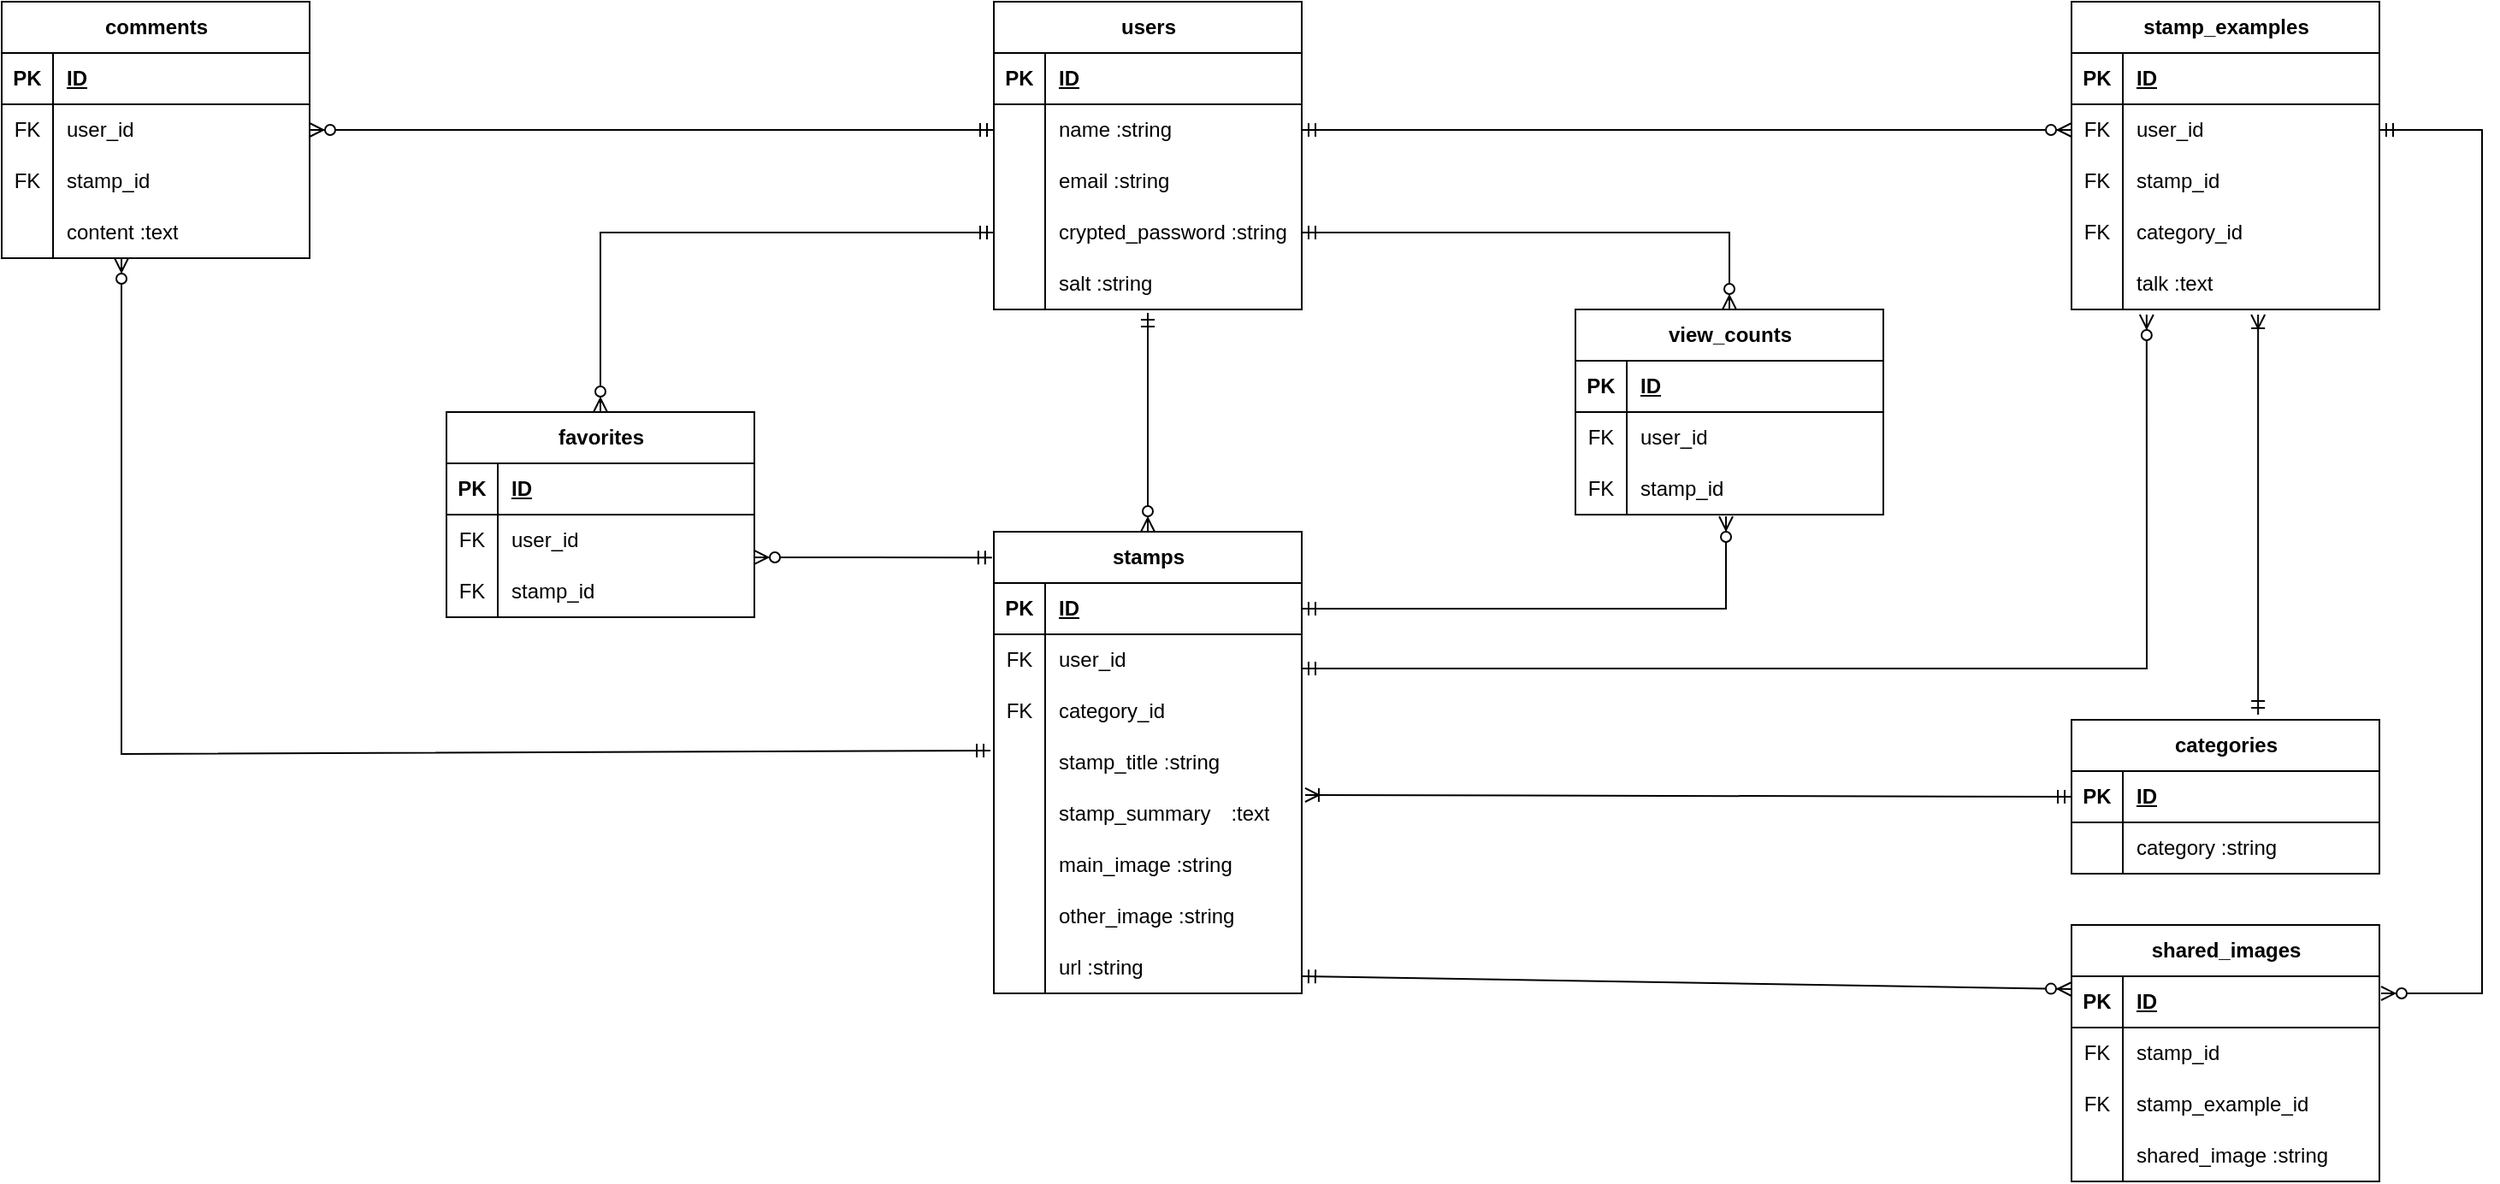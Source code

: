 <mxfile>
    <diagram name="ページ1" id="qMQs6LnfJDLGMekDHOtH">
        <mxGraphModel dx="866" dy="740" grid="1" gridSize="10" guides="1" tooltips="1" connect="1" arrows="1" fold="1" page="1" pageScale="1" pageWidth="827" pageHeight="1169" background="none" math="0" shadow="0">
            <root>
                <mxCell id="0"/>
                <mxCell id="1" parent="0"/>
                <mxCell id="DYSE0-LtlZ-9o9hqrXtO-1" value="users" style="shape=table;startSize=30;container=1;collapsible=1;childLayout=tableLayout;fixedRows=1;rowLines=0;fontStyle=1;align=center;resizeLast=1;html=1;" parent="1" vertex="1">
                    <mxGeometry x="600" y="240" width="180" height="180" as="geometry">
                        <mxRectangle x="320" y="240" width="70" height="30" as="alternateBounds"/>
                    </mxGeometry>
                </mxCell>
                <mxCell id="DYSE0-LtlZ-9o9hqrXtO-2" value="" style="shape=tableRow;horizontal=0;startSize=0;swimlaneHead=0;swimlaneBody=0;fillColor=none;collapsible=0;dropTarget=0;points=[[0,0.5],[1,0.5]];portConstraint=eastwest;top=0;left=0;right=0;bottom=1;" parent="DYSE0-LtlZ-9o9hqrXtO-1" vertex="1">
                    <mxGeometry y="30" width="180" height="30" as="geometry"/>
                </mxCell>
                <mxCell id="DYSE0-LtlZ-9o9hqrXtO-3" value="PK" style="shape=partialRectangle;connectable=0;fillColor=none;top=0;left=0;bottom=0;right=0;fontStyle=1;overflow=hidden;whiteSpace=wrap;html=1;" parent="DYSE0-LtlZ-9o9hqrXtO-2" vertex="1">
                    <mxGeometry width="30" height="30" as="geometry">
                        <mxRectangle width="30" height="30" as="alternateBounds"/>
                    </mxGeometry>
                </mxCell>
                <mxCell id="DYSE0-LtlZ-9o9hqrXtO-4" value="ID" style="shape=partialRectangle;connectable=0;fillColor=none;top=0;left=0;bottom=0;right=0;align=left;spacingLeft=6;fontStyle=5;overflow=hidden;whiteSpace=wrap;html=1;" parent="DYSE0-LtlZ-9o9hqrXtO-2" vertex="1">
                    <mxGeometry x="30" width="150" height="30" as="geometry">
                        <mxRectangle width="150" height="30" as="alternateBounds"/>
                    </mxGeometry>
                </mxCell>
                <mxCell id="DYSE0-LtlZ-9o9hqrXtO-5" value="" style="shape=tableRow;horizontal=0;startSize=0;swimlaneHead=0;swimlaneBody=0;fillColor=none;collapsible=0;dropTarget=0;points=[[0,0.5],[1,0.5]];portConstraint=eastwest;top=0;left=0;right=0;bottom=0;" parent="DYSE0-LtlZ-9o9hqrXtO-1" vertex="1">
                    <mxGeometry y="60" width="180" height="30" as="geometry"/>
                </mxCell>
                <mxCell id="DYSE0-LtlZ-9o9hqrXtO-6" value="" style="shape=partialRectangle;connectable=0;fillColor=none;top=0;left=0;bottom=0;right=0;editable=1;overflow=hidden;whiteSpace=wrap;html=1;" parent="DYSE0-LtlZ-9o9hqrXtO-5" vertex="1">
                    <mxGeometry width="30" height="30" as="geometry">
                        <mxRectangle width="30" height="30" as="alternateBounds"/>
                    </mxGeometry>
                </mxCell>
                <mxCell id="DYSE0-LtlZ-9o9hqrXtO-7" value="name :string" style="shape=partialRectangle;connectable=0;fillColor=none;top=0;left=0;bottom=0;right=0;align=left;spacingLeft=6;overflow=hidden;whiteSpace=wrap;html=1;strokeColor=#000000;" parent="DYSE0-LtlZ-9o9hqrXtO-5" vertex="1">
                    <mxGeometry x="30" width="150" height="30" as="geometry">
                        <mxRectangle width="150" height="30" as="alternateBounds"/>
                    </mxGeometry>
                </mxCell>
                <mxCell id="DYSE0-LtlZ-9o9hqrXtO-8" value="" style="shape=tableRow;horizontal=0;startSize=0;swimlaneHead=0;swimlaneBody=0;fillColor=none;collapsible=0;dropTarget=0;points=[[0,0.5],[1,0.5]];portConstraint=eastwest;top=0;left=0;right=0;bottom=0;" parent="DYSE0-LtlZ-9o9hqrXtO-1" vertex="1">
                    <mxGeometry y="90" width="180" height="30" as="geometry"/>
                </mxCell>
                <mxCell id="DYSE0-LtlZ-9o9hqrXtO-9" value="" style="shape=partialRectangle;connectable=0;fillColor=none;top=0;left=0;bottom=0;right=0;editable=1;overflow=hidden;whiteSpace=wrap;html=1;" parent="DYSE0-LtlZ-9o9hqrXtO-8" vertex="1">
                    <mxGeometry width="30" height="30" as="geometry">
                        <mxRectangle width="30" height="30" as="alternateBounds"/>
                    </mxGeometry>
                </mxCell>
                <mxCell id="DYSE0-LtlZ-9o9hqrXtO-10" value="email :string" style="shape=partialRectangle;connectable=0;fillColor=none;top=0;left=0;bottom=0;right=0;align=left;spacingLeft=6;overflow=hidden;whiteSpace=wrap;html=1;" parent="DYSE0-LtlZ-9o9hqrXtO-8" vertex="1">
                    <mxGeometry x="30" width="150" height="30" as="geometry">
                        <mxRectangle width="150" height="30" as="alternateBounds"/>
                    </mxGeometry>
                </mxCell>
                <mxCell id="DYSE0-LtlZ-9o9hqrXtO-11" value="" style="shape=tableRow;horizontal=0;startSize=0;swimlaneHead=0;swimlaneBody=0;fillColor=none;collapsible=0;dropTarget=0;points=[[0,0.5],[1,0.5]];portConstraint=eastwest;top=0;left=0;right=0;bottom=0;" parent="DYSE0-LtlZ-9o9hqrXtO-1" vertex="1">
                    <mxGeometry y="120" width="180" height="30" as="geometry"/>
                </mxCell>
                <mxCell id="DYSE0-LtlZ-9o9hqrXtO-12" value="" style="shape=partialRectangle;connectable=0;fillColor=none;top=0;left=0;bottom=0;right=0;editable=1;overflow=hidden;whiteSpace=wrap;html=1;" parent="DYSE0-LtlZ-9o9hqrXtO-11" vertex="1">
                    <mxGeometry width="30" height="30" as="geometry">
                        <mxRectangle width="30" height="30" as="alternateBounds"/>
                    </mxGeometry>
                </mxCell>
                <mxCell id="DYSE0-LtlZ-9o9hqrXtO-13" value="crypted_password :string" style="shape=partialRectangle;connectable=0;fillColor=none;top=0;left=0;bottom=0;right=0;align=left;spacingLeft=6;overflow=hidden;whiteSpace=wrap;html=1;" parent="DYSE0-LtlZ-9o9hqrXtO-11" vertex="1">
                    <mxGeometry x="30" width="150" height="30" as="geometry">
                        <mxRectangle width="150" height="30" as="alternateBounds"/>
                    </mxGeometry>
                </mxCell>
                <mxCell id="DYSE0-LtlZ-9o9hqrXtO-28" style="shape=tableRow;horizontal=0;startSize=0;swimlaneHead=0;swimlaneBody=0;fillColor=none;collapsible=0;dropTarget=0;points=[[0,0.5],[1,0.5]];portConstraint=eastwest;top=0;left=0;right=0;bottom=0;" parent="DYSE0-LtlZ-9o9hqrXtO-1" vertex="1">
                    <mxGeometry y="150" width="180" height="30" as="geometry"/>
                </mxCell>
                <mxCell id="DYSE0-LtlZ-9o9hqrXtO-29" style="shape=partialRectangle;connectable=0;fillColor=none;top=0;left=0;bottom=0;right=0;editable=1;overflow=hidden;whiteSpace=wrap;html=1;" parent="DYSE0-LtlZ-9o9hqrXtO-28" vertex="1">
                    <mxGeometry width="30" height="30" as="geometry">
                        <mxRectangle width="30" height="30" as="alternateBounds"/>
                    </mxGeometry>
                </mxCell>
                <mxCell id="DYSE0-LtlZ-9o9hqrXtO-30" value="salt :string" style="shape=partialRectangle;connectable=0;fillColor=none;top=0;left=0;bottom=0;right=0;align=left;spacingLeft=6;overflow=hidden;whiteSpace=wrap;html=1;" parent="DYSE0-LtlZ-9o9hqrXtO-28" vertex="1">
                    <mxGeometry x="30" width="150" height="30" as="geometry">
                        <mxRectangle width="150" height="30" as="alternateBounds"/>
                    </mxGeometry>
                </mxCell>
                <mxCell id="DYSE0-LtlZ-9o9hqrXtO-31" value="stamps" style="shape=table;startSize=30;container=1;collapsible=1;childLayout=tableLayout;fixedRows=1;rowLines=0;fontStyle=1;align=center;resizeLast=1;html=1;" parent="1" vertex="1">
                    <mxGeometry x="600" y="550" width="180" height="270" as="geometry"/>
                </mxCell>
                <mxCell id="DYSE0-LtlZ-9o9hqrXtO-32" value="" style="shape=tableRow;horizontal=0;startSize=0;swimlaneHead=0;swimlaneBody=0;fillColor=none;collapsible=0;dropTarget=0;points=[[0,0.5],[1,0.5]];portConstraint=eastwest;top=0;left=0;right=0;bottom=1;" parent="DYSE0-LtlZ-9o9hqrXtO-31" vertex="1">
                    <mxGeometry y="30" width="180" height="30" as="geometry"/>
                </mxCell>
                <mxCell id="DYSE0-LtlZ-9o9hqrXtO-33" value="PK" style="shape=partialRectangle;connectable=0;fillColor=none;top=0;left=0;bottom=0;right=0;fontStyle=1;overflow=hidden;whiteSpace=wrap;html=1;" parent="DYSE0-LtlZ-9o9hqrXtO-32" vertex="1">
                    <mxGeometry width="30" height="30" as="geometry">
                        <mxRectangle width="30" height="30" as="alternateBounds"/>
                    </mxGeometry>
                </mxCell>
                <mxCell id="DYSE0-LtlZ-9o9hqrXtO-34" value="ID" style="shape=partialRectangle;connectable=0;fillColor=none;top=0;left=0;bottom=0;right=0;align=left;spacingLeft=6;fontStyle=5;overflow=hidden;whiteSpace=wrap;html=1;" parent="DYSE0-LtlZ-9o9hqrXtO-32" vertex="1">
                    <mxGeometry x="30" width="150" height="30" as="geometry">
                        <mxRectangle width="150" height="30" as="alternateBounds"/>
                    </mxGeometry>
                </mxCell>
                <mxCell id="DYSE0-LtlZ-9o9hqrXtO-35" value="" style="shape=tableRow;horizontal=0;startSize=0;swimlaneHead=0;swimlaneBody=0;fillColor=none;collapsible=0;dropTarget=0;points=[[0,0.5],[1,0.5]];portConstraint=eastwest;top=0;left=0;right=0;bottom=0;" parent="DYSE0-LtlZ-9o9hqrXtO-31" vertex="1">
                    <mxGeometry y="60" width="180" height="30" as="geometry"/>
                </mxCell>
                <mxCell id="DYSE0-LtlZ-9o9hqrXtO-36" value="FK" style="shape=partialRectangle;connectable=0;fillColor=none;top=0;left=0;bottom=0;right=0;editable=1;overflow=hidden;whiteSpace=wrap;html=1;" parent="DYSE0-LtlZ-9o9hqrXtO-35" vertex="1">
                    <mxGeometry width="30" height="30" as="geometry">
                        <mxRectangle width="30" height="30" as="alternateBounds"/>
                    </mxGeometry>
                </mxCell>
                <mxCell id="DYSE0-LtlZ-9o9hqrXtO-37" value="user_id" style="shape=partialRectangle;connectable=0;fillColor=none;top=0;left=0;bottom=0;right=0;align=left;spacingLeft=6;overflow=hidden;whiteSpace=wrap;html=1;" parent="DYSE0-LtlZ-9o9hqrXtO-35" vertex="1">
                    <mxGeometry x="30" width="150" height="30" as="geometry">
                        <mxRectangle width="150" height="30" as="alternateBounds"/>
                    </mxGeometry>
                </mxCell>
                <mxCell id="DYSE0-LtlZ-9o9hqrXtO-157" style="shape=tableRow;horizontal=0;startSize=0;swimlaneHead=0;swimlaneBody=0;fillColor=none;collapsible=0;dropTarget=0;points=[[0,0.5],[1,0.5]];portConstraint=eastwest;top=0;left=0;right=0;bottom=0;" parent="DYSE0-LtlZ-9o9hqrXtO-31" vertex="1">
                    <mxGeometry y="90" width="180" height="30" as="geometry"/>
                </mxCell>
                <mxCell id="DYSE0-LtlZ-9o9hqrXtO-158" value="FK" style="shape=partialRectangle;connectable=0;fillColor=none;top=0;left=0;bottom=0;right=0;editable=1;overflow=hidden;whiteSpace=wrap;html=1;" parent="DYSE0-LtlZ-9o9hqrXtO-157" vertex="1">
                    <mxGeometry width="30" height="30" as="geometry">
                        <mxRectangle width="30" height="30" as="alternateBounds"/>
                    </mxGeometry>
                </mxCell>
                <mxCell id="DYSE0-LtlZ-9o9hqrXtO-159" value="category_id" style="shape=partialRectangle;connectable=0;fillColor=none;top=0;left=0;bottom=0;right=0;align=left;spacingLeft=6;overflow=hidden;whiteSpace=wrap;html=1;" parent="DYSE0-LtlZ-9o9hqrXtO-157" vertex="1">
                    <mxGeometry x="30" width="150" height="30" as="geometry">
                        <mxRectangle width="150" height="30" as="alternateBounds"/>
                    </mxGeometry>
                </mxCell>
                <mxCell id="DYSE0-LtlZ-9o9hqrXtO-38" value="" style="shape=tableRow;horizontal=0;startSize=0;swimlaneHead=0;swimlaneBody=0;fillColor=none;collapsible=0;dropTarget=0;points=[[0,0.5],[1,0.5]];portConstraint=eastwest;top=0;left=0;right=0;bottom=0;" parent="DYSE0-LtlZ-9o9hqrXtO-31" vertex="1">
                    <mxGeometry y="120" width="180" height="30" as="geometry"/>
                </mxCell>
                <mxCell id="DYSE0-LtlZ-9o9hqrXtO-39" value="" style="shape=partialRectangle;connectable=0;fillColor=none;top=0;left=0;bottom=0;right=0;editable=1;overflow=hidden;whiteSpace=wrap;html=1;" parent="DYSE0-LtlZ-9o9hqrXtO-38" vertex="1">
                    <mxGeometry width="30" height="30" as="geometry">
                        <mxRectangle width="30" height="30" as="alternateBounds"/>
                    </mxGeometry>
                </mxCell>
                <mxCell id="DYSE0-LtlZ-9o9hqrXtO-40" value="stamp_title :string" style="shape=partialRectangle;connectable=0;fillColor=none;top=0;left=0;bottom=0;right=0;align=left;spacingLeft=6;overflow=hidden;whiteSpace=wrap;html=1;" parent="DYSE0-LtlZ-9o9hqrXtO-38" vertex="1">
                    <mxGeometry x="30" width="150" height="30" as="geometry">
                        <mxRectangle width="150" height="30" as="alternateBounds"/>
                    </mxGeometry>
                </mxCell>
                <mxCell id="DYSE0-LtlZ-9o9hqrXtO-41" value="" style="shape=tableRow;horizontal=0;startSize=0;swimlaneHead=0;swimlaneBody=0;fillColor=none;collapsible=0;dropTarget=0;points=[[0,0.5],[1,0.5]];portConstraint=eastwest;top=0;left=0;right=0;bottom=0;" parent="DYSE0-LtlZ-9o9hqrXtO-31" vertex="1">
                    <mxGeometry y="150" width="180" height="30" as="geometry"/>
                </mxCell>
                <mxCell id="DYSE0-LtlZ-9o9hqrXtO-42" value="" style="shape=partialRectangle;connectable=0;fillColor=none;top=0;left=0;bottom=0;right=0;editable=1;overflow=hidden;whiteSpace=wrap;html=1;" parent="DYSE0-LtlZ-9o9hqrXtO-41" vertex="1">
                    <mxGeometry width="30" height="30" as="geometry">
                        <mxRectangle width="30" height="30" as="alternateBounds"/>
                    </mxGeometry>
                </mxCell>
                <mxCell id="DYSE0-LtlZ-9o9hqrXtO-43" value="stamp_summary　:text" style="shape=partialRectangle;connectable=0;fillColor=none;top=0;left=0;bottom=0;right=0;align=left;spacingLeft=6;overflow=hidden;whiteSpace=wrap;html=1;" parent="DYSE0-LtlZ-9o9hqrXtO-41" vertex="1">
                    <mxGeometry x="30" width="150" height="30" as="geometry">
                        <mxRectangle width="150" height="30" as="alternateBounds"/>
                    </mxGeometry>
                </mxCell>
                <mxCell id="DYSE0-LtlZ-9o9hqrXtO-44" style="shape=tableRow;horizontal=0;startSize=0;swimlaneHead=0;swimlaneBody=0;fillColor=none;collapsible=0;dropTarget=0;points=[[0,0.5],[1,0.5]];portConstraint=eastwest;top=0;left=0;right=0;bottom=0;" parent="DYSE0-LtlZ-9o9hqrXtO-31" vertex="1">
                    <mxGeometry y="180" width="180" height="30" as="geometry"/>
                </mxCell>
                <mxCell id="DYSE0-LtlZ-9o9hqrXtO-45" style="shape=partialRectangle;connectable=0;fillColor=none;top=0;left=0;bottom=0;right=0;editable=1;overflow=hidden;whiteSpace=wrap;html=1;" parent="DYSE0-LtlZ-9o9hqrXtO-44" vertex="1">
                    <mxGeometry width="30" height="30" as="geometry">
                        <mxRectangle width="30" height="30" as="alternateBounds"/>
                    </mxGeometry>
                </mxCell>
                <mxCell id="DYSE0-LtlZ-9o9hqrXtO-46" value="main_image :string" style="shape=partialRectangle;connectable=0;fillColor=none;top=0;left=0;bottom=0;right=0;align=left;spacingLeft=6;overflow=hidden;whiteSpace=wrap;html=1;" parent="DYSE0-LtlZ-9o9hqrXtO-44" vertex="1">
                    <mxGeometry x="30" width="150" height="30" as="geometry">
                        <mxRectangle width="150" height="30" as="alternateBounds"/>
                    </mxGeometry>
                </mxCell>
                <mxCell id="DYSE0-LtlZ-9o9hqrXtO-47" style="shape=tableRow;horizontal=0;startSize=0;swimlaneHead=0;swimlaneBody=0;fillColor=none;collapsible=0;dropTarget=0;points=[[0,0.5],[1,0.5]];portConstraint=eastwest;top=0;left=0;right=0;bottom=0;" parent="DYSE0-LtlZ-9o9hqrXtO-31" vertex="1">
                    <mxGeometry y="210" width="180" height="30" as="geometry"/>
                </mxCell>
                <mxCell id="DYSE0-LtlZ-9o9hqrXtO-48" style="shape=partialRectangle;connectable=0;fillColor=none;top=0;left=0;bottom=0;right=0;editable=1;overflow=hidden;whiteSpace=wrap;html=1;" parent="DYSE0-LtlZ-9o9hqrXtO-47" vertex="1">
                    <mxGeometry width="30" height="30" as="geometry">
                        <mxRectangle width="30" height="30" as="alternateBounds"/>
                    </mxGeometry>
                </mxCell>
                <mxCell id="DYSE0-LtlZ-9o9hqrXtO-49" value="other_image :string" style="shape=partialRectangle;connectable=0;fillColor=none;top=0;left=0;bottom=0;right=0;align=left;spacingLeft=6;overflow=hidden;whiteSpace=wrap;html=1;" parent="DYSE0-LtlZ-9o9hqrXtO-47" vertex="1">
                    <mxGeometry x="30" width="150" height="30" as="geometry">
                        <mxRectangle width="150" height="30" as="alternateBounds"/>
                    </mxGeometry>
                </mxCell>
                <mxCell id="DYSE0-LtlZ-9o9hqrXtO-50" style="shape=tableRow;horizontal=0;startSize=0;swimlaneHead=0;swimlaneBody=0;fillColor=none;collapsible=0;dropTarget=0;points=[[0,0.5],[1,0.5]];portConstraint=eastwest;top=0;left=0;right=0;bottom=0;" parent="DYSE0-LtlZ-9o9hqrXtO-31" vertex="1">
                    <mxGeometry y="240" width="180" height="30" as="geometry"/>
                </mxCell>
                <mxCell id="DYSE0-LtlZ-9o9hqrXtO-51" style="shape=partialRectangle;connectable=0;fillColor=none;top=0;left=0;bottom=0;right=0;editable=1;overflow=hidden;whiteSpace=wrap;html=1;" parent="DYSE0-LtlZ-9o9hqrXtO-50" vertex="1">
                    <mxGeometry width="30" height="30" as="geometry">
                        <mxRectangle width="30" height="30" as="alternateBounds"/>
                    </mxGeometry>
                </mxCell>
                <mxCell id="DYSE0-LtlZ-9o9hqrXtO-52" value="url :string" style="shape=partialRectangle;connectable=0;fillColor=none;top=0;left=0;bottom=0;right=0;align=left;spacingLeft=6;overflow=hidden;whiteSpace=wrap;html=1;" parent="DYSE0-LtlZ-9o9hqrXtO-50" vertex="1">
                    <mxGeometry x="30" width="150" height="30" as="geometry">
                        <mxRectangle width="150" height="30" as="alternateBounds"/>
                    </mxGeometry>
                </mxCell>
                <mxCell id="DYSE0-LtlZ-9o9hqrXtO-53" value="categories" style="shape=table;startSize=30;container=1;collapsible=1;childLayout=tableLayout;fixedRows=1;rowLines=0;fontStyle=1;align=center;resizeLast=1;html=1;" parent="1" vertex="1">
                    <mxGeometry x="1230" y="660" width="180" height="90" as="geometry"/>
                </mxCell>
                <mxCell id="DYSE0-LtlZ-9o9hqrXtO-54" value="" style="shape=tableRow;horizontal=0;startSize=0;swimlaneHead=0;swimlaneBody=0;fillColor=none;collapsible=0;dropTarget=0;points=[[0,0.5],[1,0.5]];portConstraint=eastwest;top=0;left=0;right=0;bottom=1;" parent="DYSE0-LtlZ-9o9hqrXtO-53" vertex="1">
                    <mxGeometry y="30" width="180" height="30" as="geometry"/>
                </mxCell>
                <mxCell id="DYSE0-LtlZ-9o9hqrXtO-55" value="PK" style="shape=partialRectangle;connectable=0;fillColor=none;top=0;left=0;bottom=0;right=0;fontStyle=1;overflow=hidden;whiteSpace=wrap;html=1;" parent="DYSE0-LtlZ-9o9hqrXtO-54" vertex="1">
                    <mxGeometry width="30" height="30" as="geometry">
                        <mxRectangle width="30" height="30" as="alternateBounds"/>
                    </mxGeometry>
                </mxCell>
                <mxCell id="DYSE0-LtlZ-9o9hqrXtO-56" value="ID" style="shape=partialRectangle;connectable=0;fillColor=none;top=0;left=0;bottom=0;right=0;align=left;spacingLeft=6;fontStyle=5;overflow=hidden;whiteSpace=wrap;html=1;" parent="DYSE0-LtlZ-9o9hqrXtO-54" vertex="1">
                    <mxGeometry x="30" width="150" height="30" as="geometry">
                        <mxRectangle width="150" height="30" as="alternateBounds"/>
                    </mxGeometry>
                </mxCell>
                <mxCell id="DYSE0-LtlZ-9o9hqrXtO-57" value="" style="shape=tableRow;horizontal=0;startSize=0;swimlaneHead=0;swimlaneBody=0;fillColor=none;collapsible=0;dropTarget=0;points=[[0,0.5],[1,0.5]];portConstraint=eastwest;top=0;left=0;right=0;bottom=0;" parent="DYSE0-LtlZ-9o9hqrXtO-53" vertex="1">
                    <mxGeometry y="60" width="180" height="30" as="geometry"/>
                </mxCell>
                <mxCell id="DYSE0-LtlZ-9o9hqrXtO-58" value="" style="shape=partialRectangle;connectable=0;fillColor=none;top=0;left=0;bottom=0;right=0;editable=1;overflow=hidden;whiteSpace=wrap;html=1;" parent="DYSE0-LtlZ-9o9hqrXtO-57" vertex="1">
                    <mxGeometry width="30" height="30" as="geometry">
                        <mxRectangle width="30" height="30" as="alternateBounds"/>
                    </mxGeometry>
                </mxCell>
                <mxCell id="DYSE0-LtlZ-9o9hqrXtO-59" value="category :string" style="shape=partialRectangle;connectable=0;fillColor=none;top=0;left=0;bottom=0;right=0;align=left;spacingLeft=6;overflow=hidden;whiteSpace=wrap;html=1;" parent="DYSE0-LtlZ-9o9hqrXtO-57" vertex="1">
                    <mxGeometry x="30" width="150" height="30" as="geometry">
                        <mxRectangle width="150" height="30" as="alternateBounds"/>
                    </mxGeometry>
                </mxCell>
                <mxCell id="DYSE0-LtlZ-9o9hqrXtO-66" value="stamp_examples" style="shape=table;startSize=30;container=1;collapsible=1;childLayout=tableLayout;fixedRows=1;rowLines=0;fontStyle=1;align=center;resizeLast=1;html=1;" parent="1" vertex="1">
                    <mxGeometry x="1230" y="240" width="180" height="180" as="geometry"/>
                </mxCell>
                <mxCell id="DYSE0-LtlZ-9o9hqrXtO-67" value="" style="shape=tableRow;horizontal=0;startSize=0;swimlaneHead=0;swimlaneBody=0;fillColor=none;collapsible=0;dropTarget=0;points=[[0,0.5],[1,0.5]];portConstraint=eastwest;top=0;left=0;right=0;bottom=1;" parent="DYSE0-LtlZ-9o9hqrXtO-66" vertex="1">
                    <mxGeometry y="30" width="180" height="30" as="geometry"/>
                </mxCell>
                <mxCell id="DYSE0-LtlZ-9o9hqrXtO-68" value="PK" style="shape=partialRectangle;connectable=0;fillColor=none;top=0;left=0;bottom=0;right=0;fontStyle=1;overflow=hidden;whiteSpace=wrap;html=1;" parent="DYSE0-LtlZ-9o9hqrXtO-67" vertex="1">
                    <mxGeometry width="30" height="30" as="geometry">
                        <mxRectangle width="30" height="30" as="alternateBounds"/>
                    </mxGeometry>
                </mxCell>
                <mxCell id="DYSE0-LtlZ-9o9hqrXtO-69" value="ID" style="shape=partialRectangle;connectable=0;fillColor=none;top=0;left=0;bottom=0;right=0;align=left;spacingLeft=6;fontStyle=5;overflow=hidden;whiteSpace=wrap;html=1;" parent="DYSE0-LtlZ-9o9hqrXtO-67" vertex="1">
                    <mxGeometry x="30" width="150" height="30" as="geometry">
                        <mxRectangle width="150" height="30" as="alternateBounds"/>
                    </mxGeometry>
                </mxCell>
                <mxCell id="DYSE0-LtlZ-9o9hqrXtO-70" value="" style="shape=tableRow;horizontal=0;startSize=0;swimlaneHead=0;swimlaneBody=0;fillColor=none;collapsible=0;dropTarget=0;points=[[0,0.5],[1,0.5]];portConstraint=eastwest;top=0;left=0;right=0;bottom=0;" parent="DYSE0-LtlZ-9o9hqrXtO-66" vertex="1">
                    <mxGeometry y="60" width="180" height="30" as="geometry"/>
                </mxCell>
                <mxCell id="DYSE0-LtlZ-9o9hqrXtO-71" value="FK" style="shape=partialRectangle;connectable=0;fillColor=none;top=0;left=0;bottom=0;right=0;editable=1;overflow=hidden;whiteSpace=wrap;html=1;" parent="DYSE0-LtlZ-9o9hqrXtO-70" vertex="1">
                    <mxGeometry width="30" height="30" as="geometry">
                        <mxRectangle width="30" height="30" as="alternateBounds"/>
                    </mxGeometry>
                </mxCell>
                <mxCell id="DYSE0-LtlZ-9o9hqrXtO-72" value="user_id" style="shape=partialRectangle;connectable=0;fillColor=none;top=0;left=0;bottom=0;right=0;align=left;spacingLeft=6;overflow=hidden;whiteSpace=wrap;html=1;" parent="DYSE0-LtlZ-9o9hqrXtO-70" vertex="1">
                    <mxGeometry x="30" width="150" height="30" as="geometry">
                        <mxRectangle width="150" height="30" as="alternateBounds"/>
                    </mxGeometry>
                </mxCell>
                <mxCell id="DYSE0-LtlZ-9o9hqrXtO-184" style="shape=tableRow;horizontal=0;startSize=0;swimlaneHead=0;swimlaneBody=0;fillColor=none;collapsible=0;dropTarget=0;points=[[0,0.5],[1,0.5]];portConstraint=eastwest;top=0;left=0;right=0;bottom=0;" parent="DYSE0-LtlZ-9o9hqrXtO-66" vertex="1">
                    <mxGeometry y="90" width="180" height="30" as="geometry"/>
                </mxCell>
                <mxCell id="DYSE0-LtlZ-9o9hqrXtO-185" value="FK" style="shape=partialRectangle;connectable=0;fillColor=none;top=0;left=0;bottom=0;right=0;editable=1;overflow=hidden;whiteSpace=wrap;html=1;" parent="DYSE0-LtlZ-9o9hqrXtO-184" vertex="1">
                    <mxGeometry width="30" height="30" as="geometry">
                        <mxRectangle width="30" height="30" as="alternateBounds"/>
                    </mxGeometry>
                </mxCell>
                <mxCell id="DYSE0-LtlZ-9o9hqrXtO-186" value="stamp_id" style="shape=partialRectangle;connectable=0;fillColor=none;top=0;left=0;bottom=0;right=0;align=left;spacingLeft=6;overflow=hidden;whiteSpace=wrap;html=1;" parent="DYSE0-LtlZ-9o9hqrXtO-184" vertex="1">
                    <mxGeometry x="30" width="150" height="30" as="geometry">
                        <mxRectangle width="150" height="30" as="alternateBounds"/>
                    </mxGeometry>
                </mxCell>
                <mxCell id="DYSE0-LtlZ-9o9hqrXtO-196" style="shape=tableRow;horizontal=0;startSize=0;swimlaneHead=0;swimlaneBody=0;fillColor=none;collapsible=0;dropTarget=0;points=[[0,0.5],[1,0.5]];portConstraint=eastwest;top=0;left=0;right=0;bottom=0;" parent="DYSE0-LtlZ-9o9hqrXtO-66" vertex="1">
                    <mxGeometry y="120" width="180" height="30" as="geometry"/>
                </mxCell>
                <mxCell id="DYSE0-LtlZ-9o9hqrXtO-197" value="FK" style="shape=partialRectangle;connectable=0;fillColor=none;top=0;left=0;bottom=0;right=0;editable=1;overflow=hidden;whiteSpace=wrap;html=1;" parent="DYSE0-LtlZ-9o9hqrXtO-196" vertex="1">
                    <mxGeometry width="30" height="30" as="geometry">
                        <mxRectangle width="30" height="30" as="alternateBounds"/>
                    </mxGeometry>
                </mxCell>
                <mxCell id="DYSE0-LtlZ-9o9hqrXtO-198" value="category_id" style="shape=partialRectangle;connectable=0;fillColor=none;top=0;left=0;bottom=0;right=0;align=left;spacingLeft=6;overflow=hidden;whiteSpace=wrap;html=1;" parent="DYSE0-LtlZ-9o9hqrXtO-196" vertex="1">
                    <mxGeometry x="30" width="150" height="30" as="geometry">
                        <mxRectangle width="150" height="30" as="alternateBounds"/>
                    </mxGeometry>
                </mxCell>
                <mxCell id="DYSE0-LtlZ-9o9hqrXtO-191" style="shape=tableRow;horizontal=0;startSize=0;swimlaneHead=0;swimlaneBody=0;fillColor=none;collapsible=0;dropTarget=0;points=[[0,0.5],[1,0.5]];portConstraint=eastwest;top=0;left=0;right=0;bottom=0;" parent="DYSE0-LtlZ-9o9hqrXtO-66" vertex="1">
                    <mxGeometry y="150" width="180" height="30" as="geometry"/>
                </mxCell>
                <mxCell id="DYSE0-LtlZ-9o9hqrXtO-192" style="shape=partialRectangle;connectable=0;fillColor=none;top=0;left=0;bottom=0;right=0;editable=1;overflow=hidden;whiteSpace=wrap;html=1;" parent="DYSE0-LtlZ-9o9hqrXtO-191" vertex="1">
                    <mxGeometry width="30" height="30" as="geometry">
                        <mxRectangle width="30" height="30" as="alternateBounds"/>
                    </mxGeometry>
                </mxCell>
                <mxCell id="DYSE0-LtlZ-9o9hqrXtO-193" value="talk :text" style="shape=partialRectangle;connectable=0;fillColor=none;top=0;left=0;bottom=0;right=0;align=left;spacingLeft=6;overflow=hidden;whiteSpace=wrap;html=1;" parent="DYSE0-LtlZ-9o9hqrXtO-191" vertex="1">
                    <mxGeometry x="30" width="150" height="30" as="geometry">
                        <mxRectangle width="150" height="30" as="alternateBounds"/>
                    </mxGeometry>
                </mxCell>
                <mxCell id="DYSE0-LtlZ-9o9hqrXtO-79" value="comments" style="shape=table;startSize=30;container=1;collapsible=1;childLayout=tableLayout;fixedRows=1;rowLines=0;fontStyle=1;align=center;resizeLast=1;html=1;" parent="1" vertex="1">
                    <mxGeometry x="20" y="240" width="180" height="150" as="geometry"/>
                </mxCell>
                <mxCell id="DYSE0-LtlZ-9o9hqrXtO-80" value="" style="shape=tableRow;horizontal=0;startSize=0;swimlaneHead=0;swimlaneBody=0;fillColor=none;collapsible=0;dropTarget=0;points=[[0,0.5],[1,0.5]];portConstraint=eastwest;top=0;left=0;right=0;bottom=1;" parent="DYSE0-LtlZ-9o9hqrXtO-79" vertex="1">
                    <mxGeometry y="30" width="180" height="30" as="geometry"/>
                </mxCell>
                <mxCell id="DYSE0-LtlZ-9o9hqrXtO-81" value="PK" style="shape=partialRectangle;connectable=0;fillColor=none;top=0;left=0;bottom=0;right=0;fontStyle=1;overflow=hidden;whiteSpace=wrap;html=1;" parent="DYSE0-LtlZ-9o9hqrXtO-80" vertex="1">
                    <mxGeometry width="30" height="30" as="geometry">
                        <mxRectangle width="30" height="30" as="alternateBounds"/>
                    </mxGeometry>
                </mxCell>
                <mxCell id="DYSE0-LtlZ-9o9hqrXtO-82" value="ID" style="shape=partialRectangle;connectable=0;fillColor=none;top=0;left=0;bottom=0;right=0;align=left;spacingLeft=6;fontStyle=5;overflow=hidden;whiteSpace=wrap;html=1;" parent="DYSE0-LtlZ-9o9hqrXtO-80" vertex="1">
                    <mxGeometry x="30" width="150" height="30" as="geometry">
                        <mxRectangle width="150" height="30" as="alternateBounds"/>
                    </mxGeometry>
                </mxCell>
                <mxCell id="DYSE0-LtlZ-9o9hqrXtO-86" value="" style="shape=tableRow;horizontal=0;startSize=0;swimlaneHead=0;swimlaneBody=0;fillColor=none;collapsible=0;dropTarget=0;points=[[0,0.5],[1,0.5]];portConstraint=eastwest;top=0;left=0;right=0;bottom=0;" parent="DYSE0-LtlZ-9o9hqrXtO-79" vertex="1">
                    <mxGeometry y="60" width="180" height="30" as="geometry"/>
                </mxCell>
                <mxCell id="DYSE0-LtlZ-9o9hqrXtO-87" value="FK" style="shape=partialRectangle;connectable=0;fillColor=none;top=0;left=0;bottom=0;right=0;editable=1;overflow=hidden;whiteSpace=wrap;html=1;" parent="DYSE0-LtlZ-9o9hqrXtO-86" vertex="1">
                    <mxGeometry width="30" height="30" as="geometry">
                        <mxRectangle width="30" height="30" as="alternateBounds"/>
                    </mxGeometry>
                </mxCell>
                <mxCell id="DYSE0-LtlZ-9o9hqrXtO-88" value="user_id" style="shape=partialRectangle;connectable=0;fillColor=none;top=0;left=0;bottom=0;right=0;align=left;spacingLeft=6;overflow=hidden;whiteSpace=wrap;html=1;" parent="DYSE0-LtlZ-9o9hqrXtO-86" vertex="1">
                    <mxGeometry x="30" width="150" height="30" as="geometry">
                        <mxRectangle width="150" height="30" as="alternateBounds"/>
                    </mxGeometry>
                </mxCell>
                <mxCell id="DYSE0-LtlZ-9o9hqrXtO-89" value="" style="shape=tableRow;horizontal=0;startSize=0;swimlaneHead=0;swimlaneBody=0;fillColor=none;collapsible=0;dropTarget=0;points=[[0,0.5],[1,0.5]];portConstraint=eastwest;top=0;left=0;right=0;bottom=0;" parent="DYSE0-LtlZ-9o9hqrXtO-79" vertex="1">
                    <mxGeometry y="90" width="180" height="30" as="geometry"/>
                </mxCell>
                <mxCell id="DYSE0-LtlZ-9o9hqrXtO-90" value="FK" style="shape=partialRectangle;connectable=0;fillColor=none;top=0;left=0;bottom=0;right=0;editable=1;overflow=hidden;whiteSpace=wrap;html=1;" parent="DYSE0-LtlZ-9o9hqrXtO-89" vertex="1">
                    <mxGeometry width="30" height="30" as="geometry">
                        <mxRectangle width="30" height="30" as="alternateBounds"/>
                    </mxGeometry>
                </mxCell>
                <mxCell id="DYSE0-LtlZ-9o9hqrXtO-91" value="stamp_id" style="shape=partialRectangle;connectable=0;fillColor=none;top=0;left=0;bottom=0;right=0;align=left;spacingLeft=6;overflow=hidden;whiteSpace=wrap;html=1;" parent="DYSE0-LtlZ-9o9hqrXtO-89" vertex="1">
                    <mxGeometry x="30" width="150" height="30" as="geometry">
                        <mxRectangle width="150" height="30" as="alternateBounds"/>
                    </mxGeometry>
                </mxCell>
                <mxCell id="DYSE0-LtlZ-9o9hqrXtO-181" style="shape=tableRow;horizontal=0;startSize=0;swimlaneHead=0;swimlaneBody=0;fillColor=none;collapsible=0;dropTarget=0;points=[[0,0.5],[1,0.5]];portConstraint=eastwest;top=0;left=0;right=0;bottom=0;" parent="DYSE0-LtlZ-9o9hqrXtO-79" vertex="1">
                    <mxGeometry y="120" width="180" height="30" as="geometry"/>
                </mxCell>
                <mxCell id="DYSE0-LtlZ-9o9hqrXtO-182" style="shape=partialRectangle;connectable=0;fillColor=none;top=0;left=0;bottom=0;right=0;editable=1;overflow=hidden;whiteSpace=wrap;html=1;" parent="DYSE0-LtlZ-9o9hqrXtO-181" vertex="1">
                    <mxGeometry width="30" height="30" as="geometry">
                        <mxRectangle width="30" height="30" as="alternateBounds"/>
                    </mxGeometry>
                </mxCell>
                <mxCell id="DYSE0-LtlZ-9o9hqrXtO-183" value="content :text" style="shape=partialRectangle;connectable=0;fillColor=none;top=0;left=0;bottom=0;right=0;align=left;spacingLeft=6;overflow=hidden;whiteSpace=wrap;html=1;" parent="DYSE0-LtlZ-9o9hqrXtO-181" vertex="1">
                    <mxGeometry x="30" width="150" height="30" as="geometry">
                        <mxRectangle width="150" height="30" as="alternateBounds"/>
                    </mxGeometry>
                </mxCell>
                <mxCell id="DYSE0-LtlZ-9o9hqrXtO-92" value="view_counts" style="shape=table;startSize=30;container=1;collapsible=1;childLayout=tableLayout;fixedRows=1;rowLines=0;fontStyle=1;align=center;resizeLast=1;html=1;" parent="1" vertex="1">
                    <mxGeometry x="940" y="420" width="180" height="120" as="geometry"/>
                </mxCell>
                <mxCell id="DYSE0-LtlZ-9o9hqrXtO-93" value="" style="shape=tableRow;horizontal=0;startSize=0;swimlaneHead=0;swimlaneBody=0;fillColor=none;collapsible=0;dropTarget=0;points=[[0,0.5],[1,0.5]];portConstraint=eastwest;top=0;left=0;right=0;bottom=1;" parent="DYSE0-LtlZ-9o9hqrXtO-92" vertex="1">
                    <mxGeometry y="30" width="180" height="30" as="geometry"/>
                </mxCell>
                <mxCell id="DYSE0-LtlZ-9o9hqrXtO-94" value="PK" style="shape=partialRectangle;connectable=0;fillColor=none;top=0;left=0;bottom=0;right=0;fontStyle=1;overflow=hidden;whiteSpace=wrap;html=1;" parent="DYSE0-LtlZ-9o9hqrXtO-93" vertex="1">
                    <mxGeometry width="30" height="30" as="geometry">
                        <mxRectangle width="30" height="30" as="alternateBounds"/>
                    </mxGeometry>
                </mxCell>
                <mxCell id="DYSE0-LtlZ-9o9hqrXtO-95" value="ID" style="shape=partialRectangle;connectable=0;fillColor=none;top=0;left=0;bottom=0;right=0;align=left;spacingLeft=6;fontStyle=5;overflow=hidden;whiteSpace=wrap;html=1;" parent="DYSE0-LtlZ-9o9hqrXtO-93" vertex="1">
                    <mxGeometry x="30" width="150" height="30" as="geometry">
                        <mxRectangle width="150" height="30" as="alternateBounds"/>
                    </mxGeometry>
                </mxCell>
                <mxCell id="DYSE0-LtlZ-9o9hqrXtO-96" value="" style="shape=tableRow;horizontal=0;startSize=0;swimlaneHead=0;swimlaneBody=0;fillColor=none;collapsible=0;dropTarget=0;points=[[0,0.5],[1,0.5]];portConstraint=eastwest;top=0;left=0;right=0;bottom=0;" parent="DYSE0-LtlZ-9o9hqrXtO-92" vertex="1">
                    <mxGeometry y="60" width="180" height="30" as="geometry"/>
                </mxCell>
                <mxCell id="DYSE0-LtlZ-9o9hqrXtO-97" value="FK" style="shape=partialRectangle;connectable=0;fillColor=none;top=0;left=0;bottom=0;right=0;editable=1;overflow=hidden;whiteSpace=wrap;html=1;" parent="DYSE0-LtlZ-9o9hqrXtO-96" vertex="1">
                    <mxGeometry width="30" height="30" as="geometry">
                        <mxRectangle width="30" height="30" as="alternateBounds"/>
                    </mxGeometry>
                </mxCell>
                <mxCell id="DYSE0-LtlZ-9o9hqrXtO-98" value="user_id" style="shape=partialRectangle;connectable=0;fillColor=none;top=0;left=0;bottom=0;right=0;align=left;spacingLeft=6;overflow=hidden;whiteSpace=wrap;html=1;" parent="DYSE0-LtlZ-9o9hqrXtO-96" vertex="1">
                    <mxGeometry x="30" width="150" height="30" as="geometry">
                        <mxRectangle width="150" height="30" as="alternateBounds"/>
                    </mxGeometry>
                </mxCell>
                <mxCell id="DYSE0-LtlZ-9o9hqrXtO-99" value="" style="shape=tableRow;horizontal=0;startSize=0;swimlaneHead=0;swimlaneBody=0;fillColor=none;collapsible=0;dropTarget=0;points=[[0,0.5],[1,0.5]];portConstraint=eastwest;top=0;left=0;right=0;bottom=0;" parent="DYSE0-LtlZ-9o9hqrXtO-92" vertex="1">
                    <mxGeometry y="90" width="180" height="30" as="geometry"/>
                </mxCell>
                <mxCell id="DYSE0-LtlZ-9o9hqrXtO-100" value="FK" style="shape=partialRectangle;connectable=0;fillColor=none;top=0;left=0;bottom=0;right=0;editable=1;overflow=hidden;whiteSpace=wrap;html=1;" parent="DYSE0-LtlZ-9o9hqrXtO-99" vertex="1">
                    <mxGeometry width="30" height="30" as="geometry">
                        <mxRectangle width="30" height="30" as="alternateBounds"/>
                    </mxGeometry>
                </mxCell>
                <mxCell id="DYSE0-LtlZ-9o9hqrXtO-101" value="stamp_id" style="shape=partialRectangle;connectable=0;fillColor=none;top=0;left=0;bottom=0;right=0;align=left;spacingLeft=6;overflow=hidden;whiteSpace=wrap;html=1;" parent="DYSE0-LtlZ-9o9hqrXtO-99" vertex="1">
                    <mxGeometry x="30" width="150" height="30" as="geometry">
                        <mxRectangle width="150" height="30" as="alternateBounds"/>
                    </mxGeometry>
                </mxCell>
                <mxCell id="DYSE0-LtlZ-9o9hqrXtO-105" value="shared_images" style="shape=table;startSize=30;container=1;collapsible=1;childLayout=tableLayout;fixedRows=1;rowLines=0;fontStyle=1;align=center;resizeLast=1;html=1;" parent="1" vertex="1">
                    <mxGeometry x="1230" y="780" width="180" height="150" as="geometry"/>
                </mxCell>
                <mxCell id="DYSE0-LtlZ-9o9hqrXtO-106" value="" style="shape=tableRow;horizontal=0;startSize=0;swimlaneHead=0;swimlaneBody=0;fillColor=none;collapsible=0;dropTarget=0;points=[[0,0.5],[1,0.5]];portConstraint=eastwest;top=0;left=0;right=0;bottom=1;" parent="DYSE0-LtlZ-9o9hqrXtO-105" vertex="1">
                    <mxGeometry y="30" width="180" height="30" as="geometry"/>
                </mxCell>
                <mxCell id="DYSE0-LtlZ-9o9hqrXtO-107" value="PK" style="shape=partialRectangle;connectable=0;fillColor=none;top=0;left=0;bottom=0;right=0;fontStyle=1;overflow=hidden;whiteSpace=wrap;html=1;" parent="DYSE0-LtlZ-9o9hqrXtO-106" vertex="1">
                    <mxGeometry width="30" height="30" as="geometry">
                        <mxRectangle width="30" height="30" as="alternateBounds"/>
                    </mxGeometry>
                </mxCell>
                <mxCell id="DYSE0-LtlZ-9o9hqrXtO-108" value="ID" style="shape=partialRectangle;connectable=0;fillColor=none;top=0;left=0;bottom=0;right=0;align=left;spacingLeft=6;fontStyle=5;overflow=hidden;whiteSpace=wrap;html=1;" parent="DYSE0-LtlZ-9o9hqrXtO-106" vertex="1">
                    <mxGeometry x="30" width="150" height="30" as="geometry">
                        <mxRectangle width="150" height="30" as="alternateBounds"/>
                    </mxGeometry>
                </mxCell>
                <mxCell id="DYSE0-LtlZ-9o9hqrXtO-109" value="" style="shape=tableRow;horizontal=0;startSize=0;swimlaneHead=0;swimlaneBody=0;fillColor=none;collapsible=0;dropTarget=0;points=[[0,0.5],[1,0.5]];portConstraint=eastwest;top=0;left=0;right=0;bottom=0;" parent="DYSE0-LtlZ-9o9hqrXtO-105" vertex="1">
                    <mxGeometry y="60" width="180" height="30" as="geometry"/>
                </mxCell>
                <mxCell id="DYSE0-LtlZ-9o9hqrXtO-110" value="FK" style="shape=partialRectangle;connectable=0;fillColor=none;top=0;left=0;bottom=0;right=0;editable=1;overflow=hidden;whiteSpace=wrap;html=1;" parent="DYSE0-LtlZ-9o9hqrXtO-109" vertex="1">
                    <mxGeometry width="30" height="30" as="geometry">
                        <mxRectangle width="30" height="30" as="alternateBounds"/>
                    </mxGeometry>
                </mxCell>
                <mxCell id="DYSE0-LtlZ-9o9hqrXtO-111" value="stamp_id" style="shape=partialRectangle;connectable=0;fillColor=none;top=0;left=0;bottom=0;right=0;align=left;spacingLeft=6;overflow=hidden;whiteSpace=wrap;html=1;" parent="DYSE0-LtlZ-9o9hqrXtO-109" vertex="1">
                    <mxGeometry x="30" width="150" height="30" as="geometry">
                        <mxRectangle width="150" height="30" as="alternateBounds"/>
                    </mxGeometry>
                </mxCell>
                <mxCell id="DYSE0-LtlZ-9o9hqrXtO-199" style="shape=tableRow;horizontal=0;startSize=0;swimlaneHead=0;swimlaneBody=0;fillColor=none;collapsible=0;dropTarget=0;points=[[0,0.5],[1,0.5]];portConstraint=eastwest;top=0;left=0;right=0;bottom=0;" parent="DYSE0-LtlZ-9o9hqrXtO-105" vertex="1">
                    <mxGeometry y="90" width="180" height="30" as="geometry"/>
                </mxCell>
                <mxCell id="DYSE0-LtlZ-9o9hqrXtO-200" value="FK" style="shape=partialRectangle;connectable=0;fillColor=none;top=0;left=0;bottom=0;right=0;editable=1;overflow=hidden;whiteSpace=wrap;html=1;" parent="DYSE0-LtlZ-9o9hqrXtO-199" vertex="1">
                    <mxGeometry width="30" height="30" as="geometry">
                        <mxRectangle width="30" height="30" as="alternateBounds"/>
                    </mxGeometry>
                </mxCell>
                <mxCell id="DYSE0-LtlZ-9o9hqrXtO-201" value="stamp_example_id" style="shape=partialRectangle;connectable=0;fillColor=none;top=0;left=0;bottom=0;right=0;align=left;spacingLeft=6;overflow=hidden;whiteSpace=wrap;html=1;" parent="DYSE0-LtlZ-9o9hqrXtO-199" vertex="1">
                    <mxGeometry x="30" width="150" height="30" as="geometry">
                        <mxRectangle width="150" height="30" as="alternateBounds"/>
                    </mxGeometry>
                </mxCell>
                <mxCell id="DYSE0-LtlZ-9o9hqrXtO-115" value="" style="shape=tableRow;horizontal=0;startSize=0;swimlaneHead=0;swimlaneBody=0;fillColor=none;collapsible=0;dropTarget=0;points=[[0,0.5],[1,0.5]];portConstraint=eastwest;top=0;left=0;right=0;bottom=0;" parent="DYSE0-LtlZ-9o9hqrXtO-105" vertex="1">
                    <mxGeometry y="120" width="180" height="30" as="geometry"/>
                </mxCell>
                <mxCell id="DYSE0-LtlZ-9o9hqrXtO-116" value="" style="shape=partialRectangle;connectable=0;fillColor=none;top=0;left=0;bottom=0;right=0;editable=1;overflow=hidden;whiteSpace=wrap;html=1;" parent="DYSE0-LtlZ-9o9hqrXtO-115" vertex="1">
                    <mxGeometry width="30" height="30" as="geometry">
                        <mxRectangle width="30" height="30" as="alternateBounds"/>
                    </mxGeometry>
                </mxCell>
                <mxCell id="DYSE0-LtlZ-9o9hqrXtO-117" value="shared_image :string" style="shape=partialRectangle;connectable=0;fillColor=none;top=0;left=0;bottom=0;right=0;align=left;spacingLeft=6;overflow=hidden;whiteSpace=wrap;html=1;" parent="DYSE0-LtlZ-9o9hqrXtO-115" vertex="1">
                    <mxGeometry x="30" width="150" height="30" as="geometry">
                        <mxRectangle width="150" height="30" as="alternateBounds"/>
                    </mxGeometry>
                </mxCell>
                <mxCell id="DYSE0-LtlZ-9o9hqrXtO-118" value="favorites" style="shape=table;startSize=30;container=1;collapsible=1;childLayout=tableLayout;fixedRows=1;rowLines=0;fontStyle=1;align=center;resizeLast=1;html=1;" parent="1" vertex="1">
                    <mxGeometry x="280" y="480" width="180" height="120" as="geometry"/>
                </mxCell>
                <mxCell id="DYSE0-LtlZ-9o9hqrXtO-119" value="" style="shape=tableRow;horizontal=0;startSize=0;swimlaneHead=0;swimlaneBody=0;fillColor=none;collapsible=0;dropTarget=0;points=[[0,0.5],[1,0.5]];portConstraint=eastwest;top=0;left=0;right=0;bottom=1;" parent="DYSE0-LtlZ-9o9hqrXtO-118" vertex="1">
                    <mxGeometry y="30" width="180" height="30" as="geometry"/>
                </mxCell>
                <mxCell id="DYSE0-LtlZ-9o9hqrXtO-120" value="PK" style="shape=partialRectangle;connectable=0;fillColor=none;top=0;left=0;bottom=0;right=0;fontStyle=1;overflow=hidden;whiteSpace=wrap;html=1;" parent="DYSE0-LtlZ-9o9hqrXtO-119" vertex="1">
                    <mxGeometry width="30" height="30" as="geometry">
                        <mxRectangle width="30" height="30" as="alternateBounds"/>
                    </mxGeometry>
                </mxCell>
                <mxCell id="DYSE0-LtlZ-9o9hqrXtO-121" value="ID" style="shape=partialRectangle;connectable=0;fillColor=none;top=0;left=0;bottom=0;right=0;align=left;spacingLeft=6;fontStyle=5;overflow=hidden;whiteSpace=wrap;html=1;" parent="DYSE0-LtlZ-9o9hqrXtO-119" vertex="1">
                    <mxGeometry x="30" width="150" height="30" as="geometry">
                        <mxRectangle width="150" height="30" as="alternateBounds"/>
                    </mxGeometry>
                </mxCell>
                <mxCell id="DYSE0-LtlZ-9o9hqrXtO-122" value="" style="shape=tableRow;horizontal=0;startSize=0;swimlaneHead=0;swimlaneBody=0;fillColor=none;collapsible=0;dropTarget=0;points=[[0,0.5],[1,0.5]];portConstraint=eastwest;top=0;left=0;right=0;bottom=0;" parent="DYSE0-LtlZ-9o9hqrXtO-118" vertex="1">
                    <mxGeometry y="60" width="180" height="30" as="geometry"/>
                </mxCell>
                <mxCell id="DYSE0-LtlZ-9o9hqrXtO-123" value="FK" style="shape=partialRectangle;connectable=0;fillColor=none;top=0;left=0;bottom=0;right=0;editable=1;overflow=hidden;whiteSpace=wrap;html=1;" parent="DYSE0-LtlZ-9o9hqrXtO-122" vertex="1">
                    <mxGeometry width="30" height="30" as="geometry">
                        <mxRectangle width="30" height="30" as="alternateBounds"/>
                    </mxGeometry>
                </mxCell>
                <mxCell id="DYSE0-LtlZ-9o9hqrXtO-124" value="user_id" style="shape=partialRectangle;connectable=0;fillColor=none;top=0;left=0;bottom=0;right=0;align=left;spacingLeft=6;overflow=hidden;whiteSpace=wrap;html=1;" parent="DYSE0-LtlZ-9o9hqrXtO-122" vertex="1">
                    <mxGeometry x="30" width="150" height="30" as="geometry">
                        <mxRectangle width="150" height="30" as="alternateBounds"/>
                    </mxGeometry>
                </mxCell>
                <mxCell id="DYSE0-LtlZ-9o9hqrXtO-125" value="" style="shape=tableRow;horizontal=0;startSize=0;swimlaneHead=0;swimlaneBody=0;fillColor=none;collapsible=0;dropTarget=0;points=[[0,0.5],[1,0.5]];portConstraint=eastwest;top=0;left=0;right=0;bottom=0;" parent="DYSE0-LtlZ-9o9hqrXtO-118" vertex="1">
                    <mxGeometry y="90" width="180" height="30" as="geometry"/>
                </mxCell>
                <mxCell id="DYSE0-LtlZ-9o9hqrXtO-126" value="FK" style="shape=partialRectangle;connectable=0;fillColor=none;top=0;left=0;bottom=0;right=0;editable=1;overflow=hidden;whiteSpace=wrap;html=1;" parent="DYSE0-LtlZ-9o9hqrXtO-125" vertex="1">
                    <mxGeometry width="30" height="30" as="geometry">
                        <mxRectangle width="30" height="30" as="alternateBounds"/>
                    </mxGeometry>
                </mxCell>
                <mxCell id="DYSE0-LtlZ-9o9hqrXtO-127" value="stamp_id" style="shape=partialRectangle;connectable=0;fillColor=none;top=0;left=0;bottom=0;right=0;align=left;spacingLeft=6;overflow=hidden;whiteSpace=wrap;html=1;" parent="DYSE0-LtlZ-9o9hqrXtO-125" vertex="1">
                    <mxGeometry x="30" width="150" height="30" as="geometry">
                        <mxRectangle width="150" height="30" as="alternateBounds"/>
                    </mxGeometry>
                </mxCell>
                <mxCell id="DYSE0-LtlZ-9o9hqrXtO-144" value="" style="fontSize=12;html=1;endArrow=ERzeroToMany;startArrow=ERmandOne;rounded=0;exitX=0.5;exitY=1.067;exitDx=0;exitDy=0;exitPerimeter=0;entryX=0.5;entryY=0;entryDx=0;entryDy=0;" parent="1" source="DYSE0-LtlZ-9o9hqrXtO-28" target="DYSE0-LtlZ-9o9hqrXtO-31" edge="1">
                    <mxGeometry width="100" height="100" relative="1" as="geometry">
                        <mxPoint x="440" y="457" as="sourcePoint"/>
                        <mxPoint x="550" y="471" as="targetPoint"/>
                    </mxGeometry>
                </mxCell>
                <mxCell id="DYSE0-LtlZ-9o9hqrXtO-147" value="" style="fontSize=12;html=1;endArrow=ERzeroToMany;startArrow=ERmandOne;rounded=0;exitX=0;exitY=0.5;exitDx=0;exitDy=0;entryX=1;entryY=0.5;entryDx=0;entryDy=0;" parent="1" source="DYSE0-LtlZ-9o9hqrXtO-5" target="DYSE0-LtlZ-9o9hqrXtO-86" edge="1">
                    <mxGeometry width="100" height="100" relative="1" as="geometry">
                        <mxPoint x="260" y="410" as="sourcePoint"/>
                        <mxPoint x="260" y="310" as="targetPoint"/>
                    </mxGeometry>
                </mxCell>
                <mxCell id="DYSE0-LtlZ-9o9hqrXtO-167" value="" style="fontSize=12;html=1;endArrow=ERzeroToMany;startArrow=ERmandOne;rounded=0;entryX=0;entryY=0.5;entryDx=0;entryDy=0;exitX=1;exitY=0.5;exitDx=0;exitDy=0;" parent="1" source="DYSE0-LtlZ-9o9hqrXtO-5" target="DYSE0-LtlZ-9o9hqrXtO-70" edge="1">
                    <mxGeometry width="100" height="100" relative="1" as="geometry">
                        <mxPoint x="570" y="560" as="sourcePoint"/>
                        <mxPoint x="670" y="460" as="targetPoint"/>
                    </mxGeometry>
                </mxCell>
                <mxCell id="DYSE0-LtlZ-9o9hqrXtO-168" value="" style="fontSize=12;html=1;endArrow=ERzeroToMany;startArrow=ERmandOne;rounded=0;exitX=-0.011;exitY=0.267;exitDx=0;exitDy=0;exitPerimeter=0;" parent="1" source="DYSE0-LtlZ-9o9hqrXtO-38" edge="1">
                    <mxGeometry width="100" height="100" relative="1" as="geometry">
                        <mxPoint x="400" y="600" as="sourcePoint"/>
                        <mxPoint x="90" y="390" as="targetPoint"/>
                        <Array as="points">
                            <mxPoint x="90" y="680"/>
                        </Array>
                    </mxGeometry>
                </mxCell>
                <mxCell id="DYSE0-LtlZ-9o9hqrXtO-170" value="" style="fontSize=12;html=1;endArrow=ERzeroToMany;startArrow=ERmandOne;rounded=0;entryX=0;entryY=0.25;entryDx=0;entryDy=0;exitX=1;exitY=0.667;exitDx=0;exitDy=0;exitPerimeter=0;" parent="1" source="DYSE0-LtlZ-9o9hqrXtO-50" target="DYSE0-LtlZ-9o9hqrXtO-105" edge="1">
                    <mxGeometry width="100" height="100" relative="1" as="geometry">
                        <mxPoint x="790" y="810" as="sourcePoint"/>
                        <mxPoint x="560" y="900" as="targetPoint"/>
                    </mxGeometry>
                </mxCell>
                <mxCell id="DYSE0-LtlZ-9o9hqrXtO-176" value="" style="fontSize=12;html=1;endArrow=ERzeroToMany;startArrow=ERmandOne;rounded=0;exitX=0;exitY=0.5;exitDx=0;exitDy=0;entryX=0.5;entryY=0;entryDx=0;entryDy=0;" parent="1" source="DYSE0-LtlZ-9o9hqrXtO-11" target="DYSE0-LtlZ-9o9hqrXtO-118" edge="1">
                    <mxGeometry width="100" height="100" relative="1" as="geometry">
                        <mxPoint x="530" y="420" as="sourcePoint"/>
                        <mxPoint x="430" y="520" as="targetPoint"/>
                        <Array as="points">
                            <mxPoint x="370" y="375"/>
                        </Array>
                    </mxGeometry>
                </mxCell>
                <mxCell id="DYSE0-LtlZ-9o9hqrXtO-177" value="" style="fontSize=12;html=1;endArrow=ERzeroToMany;startArrow=ERmandOne;rounded=0;exitX=-0.006;exitY=0.056;exitDx=0;exitDy=0;exitPerimeter=0;entryX=1.011;entryY=0.833;entryDx=0;entryDy=0;entryPerimeter=0;" parent="1" source="DYSE0-LtlZ-9o9hqrXtO-31" edge="1">
                    <mxGeometry width="100" height="100" relative="1" as="geometry">
                        <mxPoint x="594.06" y="565.93" as="sourcePoint"/>
                        <mxPoint x="460" y="564.99" as="targetPoint"/>
                    </mxGeometry>
                </mxCell>
                <mxCell id="DYSE0-LtlZ-9o9hqrXtO-172" value="" style="fontSize=12;html=1;endArrow=ERzeroToMany;startArrow=ERmandOne;rounded=0;exitX=1;exitY=0.5;exitDx=0;exitDy=0;" parent="1" source="DYSE0-LtlZ-9o9hqrXtO-70" edge="1">
                    <mxGeometry width="100" height="100" relative="1" as="geometry">
                        <mxPoint x="1410" y="110" as="sourcePoint"/>
                        <mxPoint x="1411" y="820" as="targetPoint"/>
                        <Array as="points">
                            <mxPoint x="1470" y="315"/>
                            <mxPoint x="1470" y="820"/>
                        </Array>
                    </mxGeometry>
                </mxCell>
                <mxCell id="DYSE0-LtlZ-9o9hqrXtO-178" value="" style="fontSize=12;html=1;endArrow=ERzeroToMany;startArrow=ERmandOne;rounded=0;entryX=0.5;entryY=0;entryDx=0;entryDy=0;exitX=1;exitY=0.5;exitDx=0;exitDy=0;" parent="1" source="DYSE0-LtlZ-9o9hqrXtO-11" target="DYSE0-LtlZ-9o9hqrXtO-92" edge="1">
                    <mxGeometry width="100" height="100" relative="1" as="geometry">
                        <mxPoint x="810" y="470" as="sourcePoint"/>
                        <mxPoint x="910" y="370" as="targetPoint"/>
                        <Array as="points">
                            <mxPoint x="1030" y="375"/>
                        </Array>
                    </mxGeometry>
                </mxCell>
                <mxCell id="DYSE0-LtlZ-9o9hqrXtO-179" value="" style="fontSize=12;html=1;endArrow=ERzeroToMany;startArrow=ERmandOne;rounded=0;entryX=0.489;entryY=1.033;entryDx=0;entryDy=0;entryPerimeter=0;exitX=1;exitY=0.5;exitDx=0;exitDy=0;" parent="1" source="DYSE0-LtlZ-9o9hqrXtO-32" target="DYSE0-LtlZ-9o9hqrXtO-99" edge="1">
                    <mxGeometry width="100" height="100" relative="1" as="geometry">
                        <mxPoint x="740" y="610" as="sourcePoint"/>
                        <mxPoint x="840" y="510" as="targetPoint"/>
                        <Array as="points">
                            <mxPoint x="1028" y="595"/>
                        </Array>
                    </mxGeometry>
                </mxCell>
                <mxCell id="DYSE0-LtlZ-9o9hqrXtO-187" value="" style="fontSize=12;html=1;endArrow=ERzeroToMany;startArrow=ERmandOne;rounded=0;entryX=0.244;entryY=1.1;entryDx=0;entryDy=0;entryPerimeter=0;" parent="1" target="DYSE0-LtlZ-9o9hqrXtO-191" edge="1">
                    <mxGeometry width="100" height="100" relative="1" as="geometry">
                        <mxPoint x="780" y="630" as="sourcePoint"/>
                        <mxPoint x="1274" y="460" as="targetPoint"/>
                        <Array as="points">
                            <mxPoint x="1274" y="630"/>
                        </Array>
                    </mxGeometry>
                </mxCell>
                <mxCell id="DYSE0-LtlZ-9o9hqrXtO-194" value="" style="fontSize=12;html=1;endArrow=ERoneToMany;startArrow=ERmandOne;rounded=0;entryX=0.606;entryY=1.1;entryDx=0;entryDy=0;entryPerimeter=0;exitX=0.606;exitY=-0.033;exitDx=0;exitDy=0;exitPerimeter=0;" parent="1" source="DYSE0-LtlZ-9o9hqrXtO-53" target="DYSE0-LtlZ-9o9hqrXtO-191" edge="1">
                    <mxGeometry width="100" height="100" relative="1" as="geometry">
                        <mxPoint x="1300" y="640" as="sourcePoint"/>
                        <mxPoint x="1400" y="540" as="targetPoint"/>
                    </mxGeometry>
                </mxCell>
                <mxCell id="DYSE0-LtlZ-9o9hqrXtO-195" value="" style="fontSize=12;html=1;endArrow=ERoneToMany;startArrow=ERmandOne;rounded=0;exitX=0;exitY=0.5;exitDx=0;exitDy=0;entryX=1.011;entryY=0.133;entryDx=0;entryDy=0;entryPerimeter=0;" parent="1" source="DYSE0-LtlZ-9o9hqrXtO-54" target="DYSE0-LtlZ-9o9hqrXtO-41" edge="1">
                    <mxGeometry width="100" height="100" relative="1" as="geometry">
                        <mxPoint x="1150" y="670" as="sourcePoint"/>
                        <mxPoint x="1050" y="770" as="targetPoint"/>
                    </mxGeometry>
                </mxCell>
            </root>
        </mxGraphModel>
    </diagram>
</mxfile>